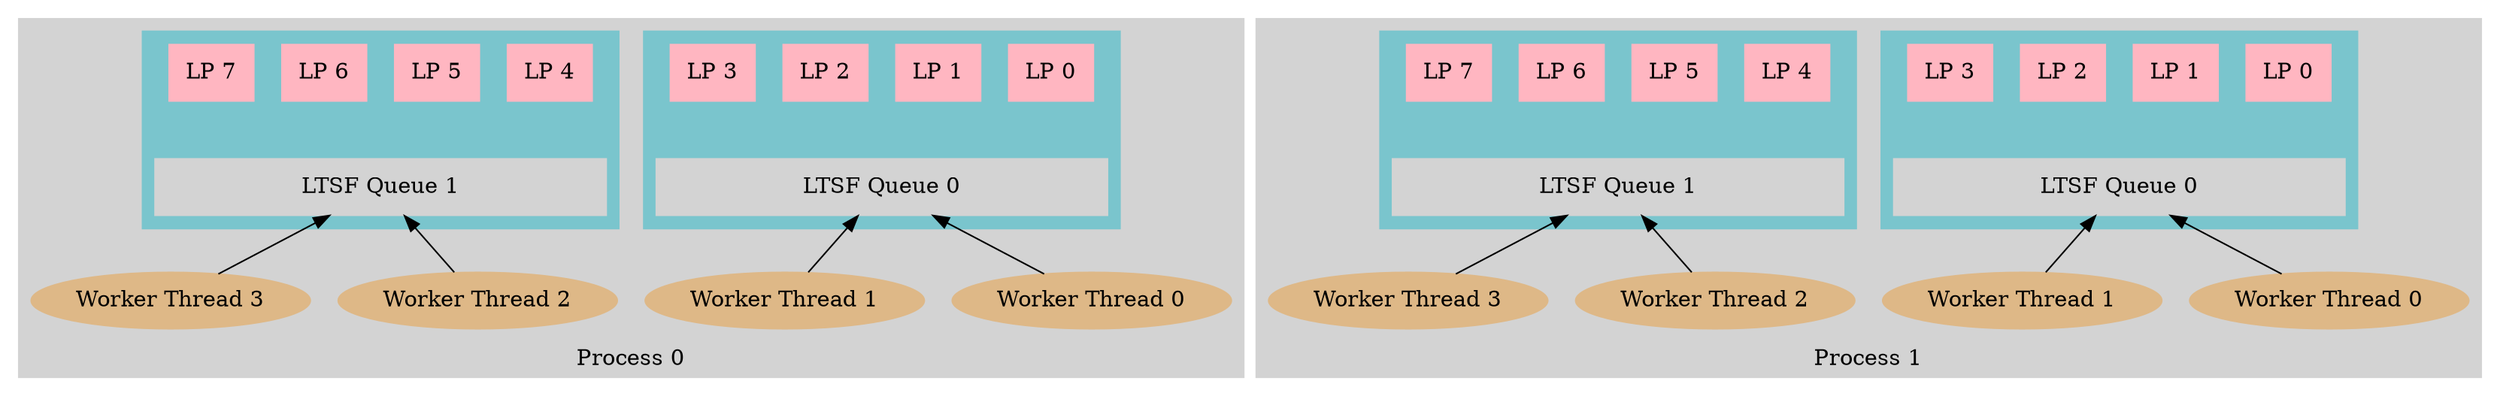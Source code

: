 digraph partitioning {
    node [shape = record];
    rankdir = BT;

    subgraph cluster_p0 {
        subgraph cluster_sq1 {
            lp7 [label = "LP 7", style = filled, color = lightpink];
            lp6 [label = "LP 6", style = filled, color = lightpink];
            lp5 [label = "LP 5", style = filled, color = lightpink];
            lp4 [label = "LP 4", style = filled, color = lightpink];

            sq1 [label = "LTSF Queue 1", width = 4, style = filled, color = lightgrey];

            "sq1" -> "lp4" [style = "invis"];
            "sq1" -> "lp5" [style = "invis"];
            "sq1" -> "lp6" [style = "invis"];
            "sq1" -> "lp7" [style = "invis"];
            style = filled;
            color = cadetblue3;
        }
        subgraph cluster_sq0 {
            lp3 [label = "LP 3", style = filled, color = lightpink];
            lp2 [label = "LP 2", style = filled, color = lightpink];
            lp1 [label = "LP 1", style = filled, color = lightpink];
            lp0 [label = "LP 0", style = filled, color = lightpink];

            sq0 [label = "LTSF Queue 0", width = 4, style = filled, color = lightgrey];

            "sq0" -> "lp0" [style = "invis"];
            "sq0" -> "lp1" [style = "invis"];
            "sq0" -> "lp2" [style = "invis"];
            "sq0" -> "lp3" [style = "invis"];
            style = filled;
            color = cadetblue3;
        }

        w0 [label = "Worker Thread 0", shape = oval, style = filled, color = burlywood];
        w1 [label = "Worker Thread 1", shape = oval, style = filled, color = burlywood];
        w2 [label = "Worker Thread 2", shape = oval, style = filled, color = burlywood];
        w3 [label = "Worker Thread 3", shape = oval, style = filled, color = burlywood];
        "w0" -> "sq0";
        "w1" -> "sq0";
        "w2" -> "sq1";
        "w3" -> "sq1";

        label = "Process 0";
        style = filled;
        color = lightgrey;
    }

    subgraph cluster_p1 {
        subgraph cluster_sq3 {
            lp15 [label = "LP 7", style = filled, color = lightpink];
            lp14 [label = "LP 6", style = filled, color = lightpink];
            lp13 [label = "LP 5", style = filled, color = lightpink];
            lp12 [label = "LP 4", style = filled, color = lightpink];

            sq3 [label = "LTSF Queue 1", width = 4, style = filled, color = lightgrey];

            "sq3" -> "lp12" [style = "invis"];
            "sq3" -> "lp13" [style = "invis"];
            "sq3" -> "lp14" [style = "invis"];
            "sq3" -> "lp15" [style = "invis"];
            style = filled;
            color = cadetblue3;
        }
        subgraph cluster_sq2 {
            lp11 [label = "LP 3", style = filled, color = lightpink];
            lp10 [label = "LP 2", style = filled, color = lightpink];
            lp9 [label = "LP 1", style = filled, color = lightpink];
            lp8 [label = "LP 0", style = filled, color = lightpink];

            sq2 [label = "LTSF Queue 0", width = 4, style = filled, color = lightgrey];

            "sq2" -> "lp8" [style = "invis"];
            "sq2" -> "lp9" [style = "invis"];
            "sq2" -> "lp10" [style = "invis"];
            "sq2" -> "lp11" [style = "invis"];
            style = filled;
            color = cadetblue3;
        }

        w4 [label = "Worker Thread 0", shape = oval, style = filled, color = burlywood];
        w5 [label = "Worker Thread 1", shape = oval, style = filled, color = burlywood];
        w6 [label = "Worker Thread 2", shape = oval, style = filled, color = burlywood];
        w7 [label = "Worker Thread 3", shape = oval, style = filled, color = burlywood];
        "w4" -> "sq2";
        "w5" -> "sq2";
        "w6" -> "sq3";
        "w7" -> "sq3";

        label = "Process 1";
        style = filled;
        color = lightgrey;
    }

}
